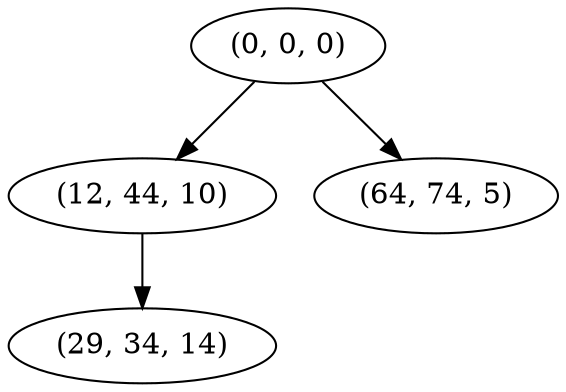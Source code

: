 digraph tree {
    "(0, 0, 0)";
    "(12, 44, 10)";
    "(29, 34, 14)";
    "(64, 74, 5)";
    "(0, 0, 0)" -> "(12, 44, 10)";
    "(0, 0, 0)" -> "(64, 74, 5)";
    "(12, 44, 10)" -> "(29, 34, 14)";
}
